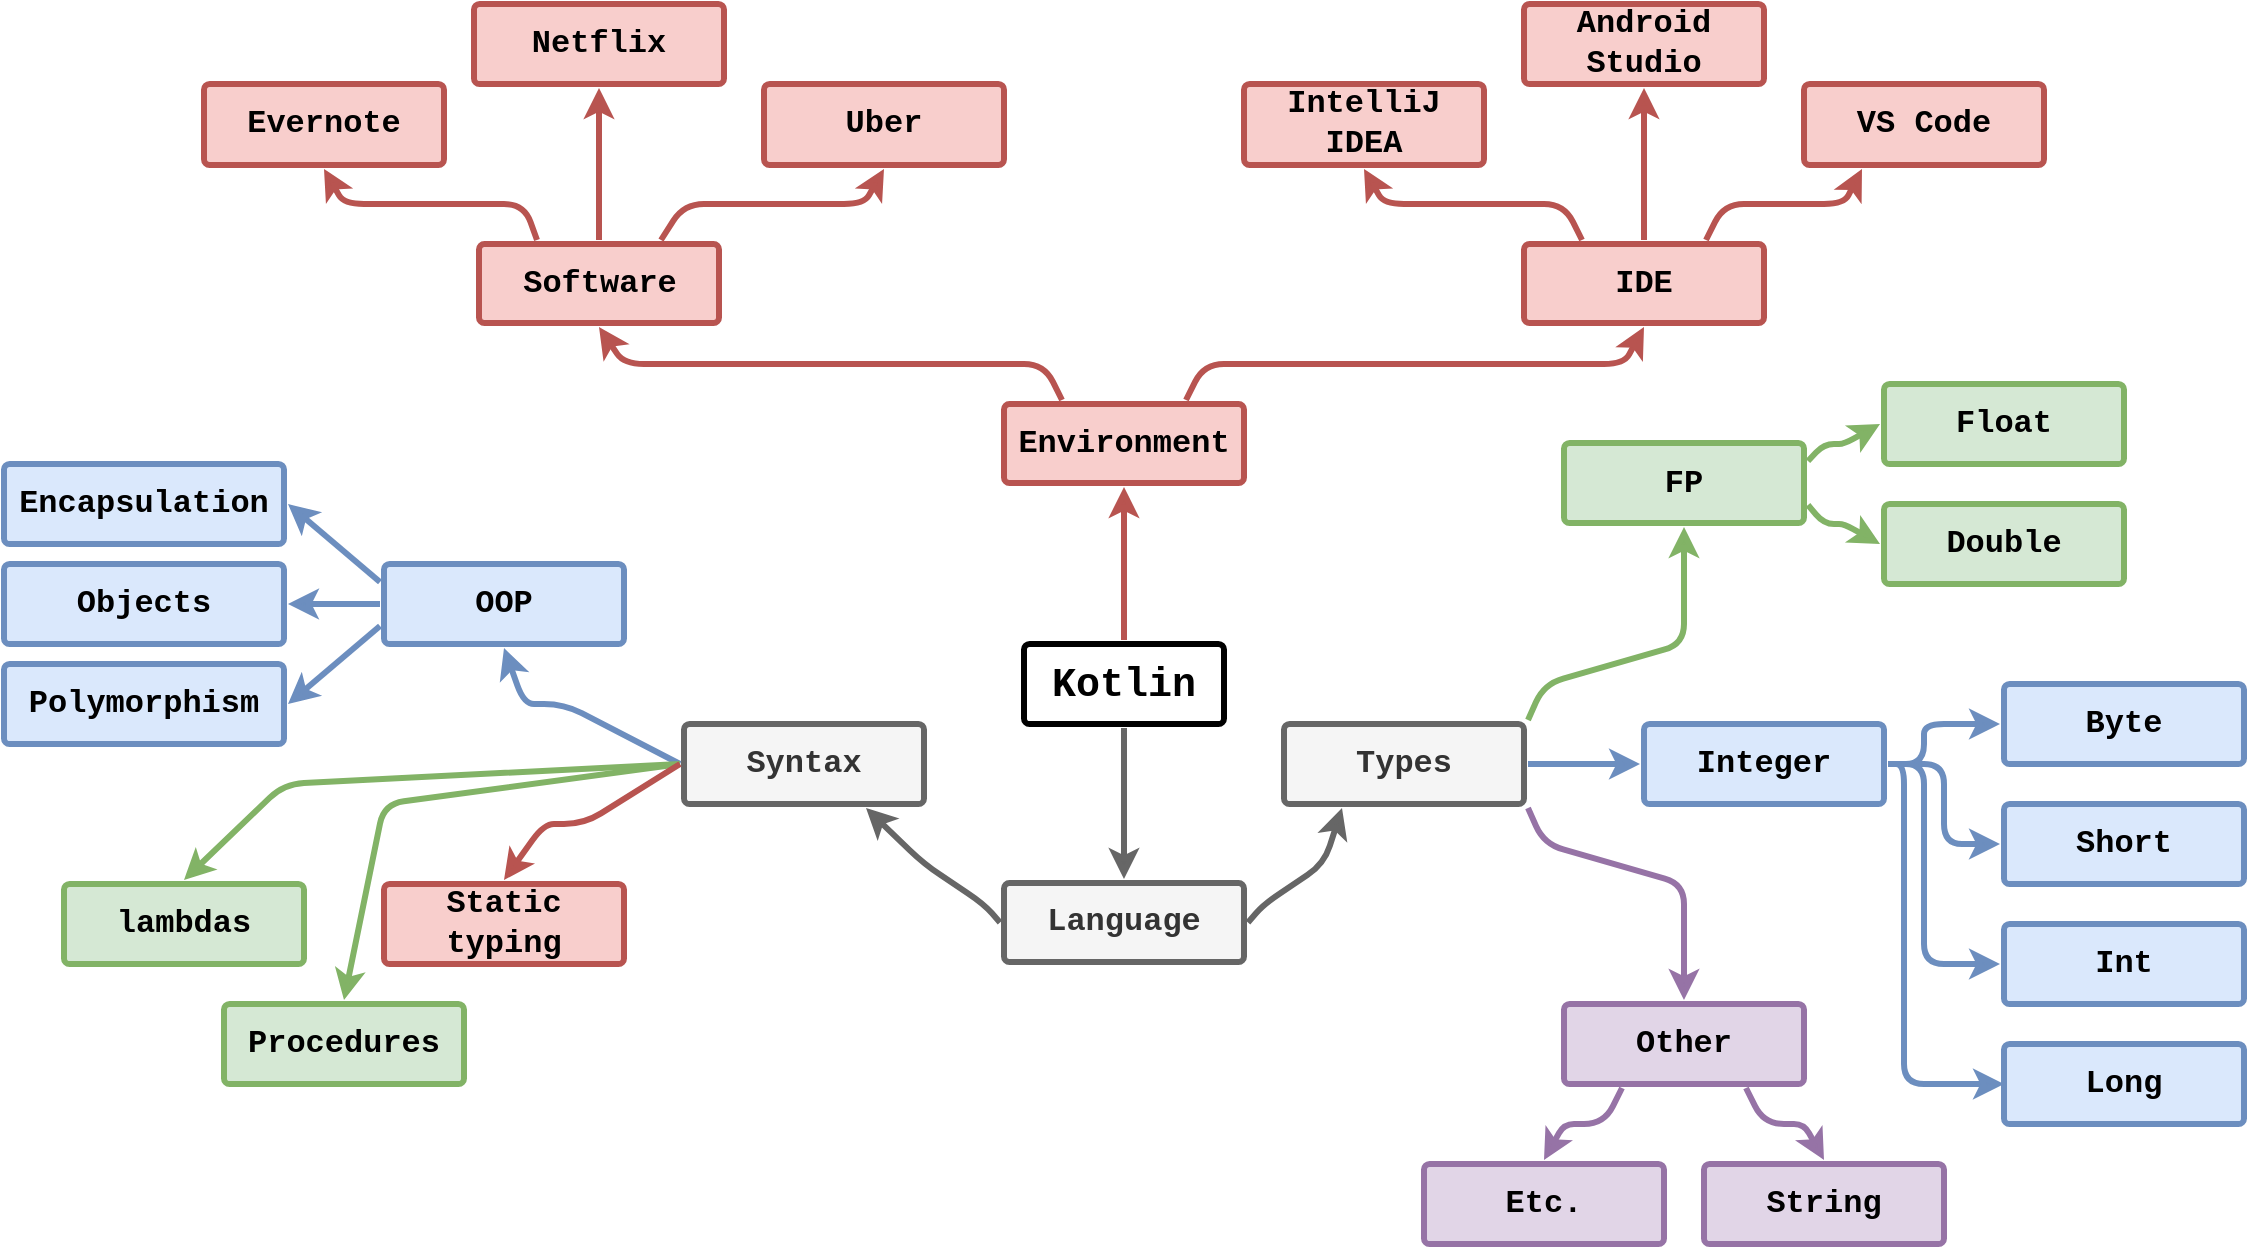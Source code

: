<mxfile version="22.1.0" type="github">
  <diagram id="6a731a19-8d31-9384-78a2-239565b7b9f0" name="Page-1">
    <mxGraphModel dx="1062" dy="566" grid="1" gridSize="10" guides="1" tooltips="1" connect="1" arrows="1" fold="1" page="1" pageScale="1" pageWidth="1169" pageHeight="827" background="none" math="0" shadow="0">
      <root>
        <mxCell id="0" />
        <mxCell id="1" parent="0" />
        <mxCell id="1745" value="" style="edgeStyle=none;rounded=1;jumpStyle=none;html=1;shadow=0;labelBackgroundColor=none;startArrow=none;startFill=0;endArrow=classic;endFill=1;jettySize=auto;orthogonalLoop=1;strokeColor=#b85450;strokeWidth=3;fontFamily=Courier New;fontSize=16;fontColor=default;spacing=5;fontStyle=1;exitX=0.25;exitY=0;exitDx=0;exitDy=0;entryX=0.5;entryY=1;entryDx=0;entryDy=0;fillColor=#f8cecc;" parent="1" source="BuEvshFohfWNwcxQu9Q5-1786" target="1764" edge="1">
          <mxGeometry relative="1" as="geometry">
            <mxPoint x="585.0" y="208" as="sourcePoint" />
            <mxPoint x="536" y="130" as="targetPoint" />
            <Array as="points">
              <mxPoint x="540" y="260" />
              <mxPoint x="330" y="260" />
            </Array>
          </mxGeometry>
        </mxCell>
        <mxCell id="1746" value="" style="edgeStyle=none;rounded=1;jumpStyle=none;html=1;shadow=0;labelBackgroundColor=none;startArrow=none;startFill=0;endArrow=classic;endFill=1;jettySize=auto;orthogonalLoop=1;strokeColor=#666666;strokeWidth=3;fontFamily=Courier New;fontSize=16;fontColor=default;spacing=5;fontStyle=1;fillColor=#f5f5f5;entryX=0.25;entryY=1;entryDx=0;entryDy=0;exitX=1;exitY=0.5;exitDx=0;exitDy=0;" parent="1" source="BuEvshFohfWNwcxQu9Q5-1799" target="1771" edge="1">
          <mxGeometry relative="1" as="geometry">
            <mxPoint x="600" y="560" as="sourcePoint" />
            <Array as="points">
              <mxPoint x="650" y="530" />
              <mxPoint x="680" y="510" />
            </Array>
          </mxGeometry>
        </mxCell>
        <mxCell id="1747" value="" style="edgeStyle=none;rounded=1;jumpStyle=none;html=1;shadow=0;labelBackgroundColor=none;startArrow=none;startFill=0;endArrow=classic;endFill=1;jettySize=auto;orthogonalLoop=1;strokeWidth=3;fontFamily=Courier New;fontSize=16;fontColor=default;spacing=5;fontStyle=1;entryX=0.5;entryY=0;entryDx=0;entryDy=0;fillColor=#f5f5f5;strokeColor=#666666;" parent="1" source="1749" target="BuEvshFohfWNwcxQu9Q5-1799" edge="1">
          <mxGeometry relative="1" as="geometry">
            <mxPoint x="571.773" y="568.5" as="targetPoint" />
          </mxGeometry>
        </mxCell>
        <mxCell id="1749" value="Kotlin" style="rounded=1;whiteSpace=wrap;html=1;shadow=0;labelBackgroundColor=none;strokeWidth=3;fontFamily=Courier New;fontSize=20;align=center;fontStyle=1;spacing=5;arcSize=7;perimeterSpacing=2;" parent="1" vertex="1">
          <mxGeometry x="530" y="400" width="100" height="40" as="geometry" />
        </mxCell>
        <mxCell id="1764" value="Software" style="rounded=1;whiteSpace=wrap;html=1;shadow=0;labelBackgroundColor=none;strokeColor=#b85450;strokeWidth=3;fillColor=#f8cecc;fontFamily=Courier New;fontSize=16;align=center;spacing=5;fontStyle=1;arcSize=7;perimeterSpacing=2;" parent="1" vertex="1">
          <mxGeometry x="257.5" y="200" width="120" height="39.5" as="geometry" />
        </mxCell>
        <mxCell id="1765" value="Uber" style="rounded=1;whiteSpace=wrap;html=1;shadow=0;labelBackgroundColor=none;strokeColor=#b85450;strokeWidth=3;fillColor=#f8cecc;fontFamily=Courier New;fontSize=16;align=center;spacing=5;arcSize=7;perimeterSpacing=2;fontStyle=1;" parent="1" vertex="1">
          <mxGeometry x="400" y="120" width="120" height="40.5" as="geometry" />
        </mxCell>
        <mxCell id="1766" value="" style="edgeStyle=none;rounded=1;jumpStyle=none;html=1;shadow=0;labelBackgroundColor=none;startArrow=none;startFill=0;endArrow=classic;endFill=1;jettySize=auto;orthogonalLoop=1;strokeColor=#b85450;strokeWidth=3;fontFamily=Courier New;fontSize=16;fontColor=default;spacing=5;fontStyle=1;entryX=0.5;entryY=1;entryDx=0;entryDy=0;exitX=0.75;exitY=0;exitDx=0;exitDy=0;fillColor=#f8cecc;" parent="1" source="1764" target="1765" edge="1">
          <mxGeometry relative="1" as="geometry">
            <Array as="points">
              <mxPoint x="360" y="180" />
              <mxPoint x="450" y="180" />
            </Array>
          </mxGeometry>
        </mxCell>
        <mxCell id="1767" value="Netflix" style="rounded=1;whiteSpace=wrap;html=1;shadow=0;labelBackgroundColor=none;strokeColor=#b85450;strokeWidth=3;fillColor=#f8cecc;fontFamily=Courier New;fontSize=16;align=center;spacing=5;arcSize=7;perimeterSpacing=2;fontStyle=1;" parent="1" vertex="1">
          <mxGeometry x="255" y="80" width="125" height="40" as="geometry" />
        </mxCell>
        <mxCell id="1768" value="" style="edgeStyle=none;rounded=1;jumpStyle=none;html=1;shadow=0;labelBackgroundColor=none;startArrow=none;startFill=0;endArrow=classic;endFill=1;jettySize=auto;orthogonalLoop=1;strokeColor=#b85450;strokeWidth=3;fontFamily=Courier New;fontSize=16;fontColor=default;spacing=5;fontStyle=1;entryX=0.5;entryY=1;entryDx=0;entryDy=0;exitX=0.5;exitY=0;exitDx=0;exitDy=0;fillColor=#f8cecc;" parent="1" source="1764" target="1767" edge="1">
          <mxGeometry relative="1" as="geometry">
            <mxPoint x="340" y="170" as="sourcePoint" />
          </mxGeometry>
        </mxCell>
        <mxCell id="1769" value="Evernote" style="rounded=1;whiteSpace=wrap;html=1;shadow=0;labelBackgroundColor=none;strokeColor=#b85450;strokeWidth=3;fillColor=#f8cecc;fontFamily=Courier New;fontSize=16;align=center;spacing=5;arcSize=7;perimeterSpacing=2;fontStyle=1;" parent="1" vertex="1">
          <mxGeometry x="120" y="120" width="120" height="40.5" as="geometry" />
        </mxCell>
        <mxCell id="1770" value="" style="edgeStyle=none;rounded=1;jumpStyle=none;html=1;shadow=0;labelBackgroundColor=none;startArrow=none;startFill=0;endArrow=classic;endFill=1;jettySize=auto;orthogonalLoop=1;strokeColor=#b85450;strokeWidth=3;fontFamily=Courier New;fontSize=16;fontColor=default;spacing=5;fontStyle=1;entryX=0.5;entryY=1;entryDx=0;entryDy=0;exitX=0.25;exitY=0;exitDx=0;exitDy=0;fillColor=#f8cecc;" parent="1" source="1764" target="1769" edge="1">
          <mxGeometry relative="1" as="geometry">
            <Array as="points">
              <mxPoint x="280" y="180" />
              <mxPoint x="190" y="180" />
            </Array>
          </mxGeometry>
        </mxCell>
        <mxCell id="1771" value="Types" style="rounded=1;whiteSpace=wrap;html=1;shadow=0;labelBackgroundColor=none;strokeWidth=3;fontFamily=Courier New;fontSize=16;align=center;spacing=5;fontStyle=1;arcSize=7;perimeterSpacing=2;fillColor=#f5f5f5;strokeColor=#666666;fontColor=#333333;" parent="1" vertex="1">
          <mxGeometry x="660" y="440" width="120" height="40" as="geometry" />
        </mxCell>
        <mxCell id="1775" value="" style="edgeStyle=none;rounded=1;jumpStyle=none;html=1;shadow=0;labelBackgroundColor=none;startArrow=none;startFill=0;jettySize=auto;orthogonalLoop=1;strokeWidth=3;fontFamily=Courier New;fontSize=16;fontColor=default;spacing=5;fontStyle=1;exitX=1;exitY=1;exitDx=0;exitDy=0;entryX=0.5;entryY=0;entryDx=0;entryDy=0;fillColor=#e1d5e7;strokeColor=#9673a6;" parent="1" source="1771" target="BuEvshFohfWNwcxQu9Q5-1802" edge="1">
          <mxGeometry relative="1" as="geometry">
            <mxPoint x="860" y="470" as="targetPoint" />
            <Array as="points">
              <mxPoint x="790" y="500" />
              <mxPoint x="860" y="520" />
            </Array>
          </mxGeometry>
        </mxCell>
        <mxCell id="1777" value="" style="edgeStyle=none;rounded=1;jumpStyle=none;html=1;shadow=0;labelBackgroundColor=none;startArrow=none;startFill=0;jettySize=auto;orthogonalLoop=1;strokeWidth=3;fontFamily=Courier New;fontSize=16;fontColor=default;spacing=5;fontStyle=1;exitX=1;exitY=0.5;exitDx=0;exitDy=0;entryX=0;entryY=0.5;entryDx=0;entryDy=0;fillColor=#dae8fc;strokeColor=#6c8ebf;" parent="1" source="1771" target="BuEvshFohfWNwcxQu9Q5-1801" edge="1">
          <mxGeometry relative="1" as="geometry">
            <mxPoint x="880" y="410" as="targetPoint" />
          </mxGeometry>
        </mxCell>
        <mxCell id="1779" value="" style="edgeStyle=none;rounded=1;jumpStyle=none;html=1;shadow=0;labelBackgroundColor=none;startArrow=none;startFill=0;jettySize=auto;orthogonalLoop=1;strokeWidth=3;fontFamily=Courier New;fontSize=16;fontColor=default;spacing=5;fontStyle=1;entryX=0.5;entryY=1;entryDx=0;entryDy=0;exitX=1;exitY=0;exitDx=0;exitDy=0;fillColor=#d5e8d4;strokeColor=#82b366;" parent="1" source="1771" target="BuEvshFohfWNwcxQu9Q5-1800" edge="1">
          <mxGeometry relative="1" as="geometry">
            <mxPoint x="912.612" y="306.5" as="targetPoint" />
            <Array as="points">
              <mxPoint x="790" y="420" />
              <mxPoint x="860" y="400" />
            </Array>
          </mxGeometry>
        </mxCell>
        <mxCell id="BuEvshFohfWNwcxQu9Q5-1785" value="" style="edgeStyle=none;rounded=1;jumpStyle=none;html=1;shadow=0;labelBackgroundColor=none;startArrow=none;startFill=0;endArrow=classic;endFill=1;jettySize=auto;orthogonalLoop=1;strokeWidth=3;fontFamily=Courier New;fontSize=16;fontColor=default;spacing=5;fontStyle=1;exitX=0.5;exitY=0;exitDx=0;exitDy=0;entryX=0.5;entryY=1;entryDx=0;entryDy=0;fillColor=#f8cecc;strokeColor=#b85450;" edge="1" parent="1" source="1749" target="BuEvshFohfWNwcxQu9Q5-1786">
          <mxGeometry relative="1" as="geometry">
            <mxPoint x="645" y="268.0" as="sourcePoint" />
            <mxPoint x="665" y="190" as="targetPoint" />
          </mxGeometry>
        </mxCell>
        <mxCell id="BuEvshFohfWNwcxQu9Q5-1786" value="Environment" style="rounded=1;whiteSpace=wrap;html=1;shadow=0;labelBackgroundColor=none;strokeWidth=3;fontFamily=Courier New;fontSize=16;align=center;spacing=5;fontStyle=1;arcSize=7;perimeterSpacing=2;fillColor=#f8cecc;strokeColor=#b85450;" vertex="1" parent="1">
          <mxGeometry x="520" y="280" width="120" height="39.5" as="geometry" />
        </mxCell>
        <mxCell id="BuEvshFohfWNwcxQu9Q5-1789" value="" style="edgeStyle=none;rounded=1;jumpStyle=none;html=1;shadow=0;labelBackgroundColor=none;startArrow=none;startFill=0;endArrow=classic;endFill=1;jettySize=auto;orthogonalLoop=1;strokeColor=#b85450;strokeWidth=3;fontFamily=Courier New;fontSize=16;fontColor=default;spacing=5;fontStyle=1;entryX=0.5;entryY=1;entryDx=0;entryDy=0;exitX=0.75;exitY=0;exitDx=0;exitDy=0;fillColor=#f8cecc;" edge="1" parent="1" source="BuEvshFohfWNwcxQu9Q5-1786" target="BuEvshFohfWNwcxQu9Q5-1790">
          <mxGeometry relative="1" as="geometry">
            <mxPoint x="630" y="260" as="sourcePoint" />
            <mxPoint x="640" y="260" as="targetPoint" />
            <Array as="points">
              <mxPoint x="620" y="260" />
              <mxPoint x="830" y="260" />
            </Array>
          </mxGeometry>
        </mxCell>
        <mxCell id="BuEvshFohfWNwcxQu9Q5-1790" value="IDE" style="rounded=1;whiteSpace=wrap;html=1;shadow=0;labelBackgroundColor=none;strokeColor=#b85450;strokeWidth=3;fillColor=#f8cecc;fontFamily=Courier New;fontSize=16;align=center;spacing=5;fontStyle=1;arcSize=7;perimeterSpacing=2;" vertex="1" parent="1">
          <mxGeometry x="780" y="200" width="120" height="39.5" as="geometry" />
        </mxCell>
        <mxCell id="BuEvshFohfWNwcxQu9Q5-1791" value="VS Code" style="rounded=1;whiteSpace=wrap;html=1;shadow=0;labelBackgroundColor=none;strokeColor=#b85450;strokeWidth=3;fillColor=#f8cecc;fontFamily=Courier New;fontSize=16;align=center;spacing=5;arcSize=7;perimeterSpacing=2;fontStyle=1" vertex="1" parent="1">
          <mxGeometry x="920" y="120" width="120" height="40.5" as="geometry" />
        </mxCell>
        <mxCell id="BuEvshFohfWNwcxQu9Q5-1792" value="" style="edgeStyle=none;rounded=1;jumpStyle=none;html=1;shadow=0;labelBackgroundColor=none;startArrow=none;startFill=0;endArrow=classic;endFill=1;jettySize=auto;orthogonalLoop=1;strokeColor=#b85450;strokeWidth=3;fontFamily=Courier New;fontSize=16;fontColor=default;spacing=5;fontStyle=1;exitX=0.75;exitY=0;exitDx=0;exitDy=0;fillColor=#f8cecc;entryX=0.25;entryY=1;entryDx=0;entryDy=0;" edge="1" parent="1" target="BuEvshFohfWNwcxQu9Q5-1791" source="BuEvshFohfWNwcxQu9Q5-1790">
          <mxGeometry relative="1" as="geometry">
            <mxPoint x="900" y="150" as="sourcePoint" />
            <Array as="points">
              <mxPoint x="880" y="180" />
              <mxPoint x="940" y="180" />
            </Array>
          </mxGeometry>
        </mxCell>
        <mxCell id="BuEvshFohfWNwcxQu9Q5-1793" value="Android Studio" style="rounded=1;whiteSpace=wrap;html=1;shadow=0;labelBackgroundColor=none;strokeColor=#b85450;strokeWidth=3;fillColor=#f8cecc;fontFamily=Courier New;fontSize=16;align=center;spacing=5;arcSize=7;perimeterSpacing=2;fontStyle=1" vertex="1" parent="1">
          <mxGeometry x="780" y="80" width="120" height="40" as="geometry" />
        </mxCell>
        <mxCell id="BuEvshFohfWNwcxQu9Q5-1794" value="" style="edgeStyle=none;rounded=1;jumpStyle=none;html=1;shadow=0;labelBackgroundColor=none;startArrow=none;startFill=0;endArrow=classic;endFill=1;jettySize=auto;orthogonalLoop=1;strokeColor=#b85450;strokeWidth=3;fontFamily=Courier New;fontSize=16;fontColor=default;spacing=5;fontStyle=1;exitX=0.5;exitY=0;exitDx=0;exitDy=0;entryX=0.5;entryY=1;entryDx=0;entryDy=0;fillColor=#f8cecc;" edge="1" parent="1" target="BuEvshFohfWNwcxQu9Q5-1793" source="BuEvshFohfWNwcxQu9Q5-1790">
          <mxGeometry relative="1" as="geometry">
            <mxPoint x="860" y="160" as="sourcePoint" />
            <mxPoint x="850" y="140" as="targetPoint" />
          </mxGeometry>
        </mxCell>
        <mxCell id="BuEvshFohfWNwcxQu9Q5-1795" value="" style="edgeStyle=none;rounded=1;jumpStyle=none;html=1;shadow=0;labelBackgroundColor=none;startArrow=none;startFill=0;endArrow=classic;endFill=1;jettySize=auto;orthogonalLoop=1;strokeColor=#b85450;strokeWidth=3;fontFamily=Courier New;fontSize=16;fontColor=default;spacing=5;fontStyle=1;entryX=0.5;entryY=1;entryDx=0;entryDy=0;exitX=0.25;exitY=0;exitDx=0;exitDy=0;fillColor=#f8cecc;" edge="1" parent="1" source="BuEvshFohfWNwcxQu9Q5-1790" target="BuEvshFohfWNwcxQu9Q5-1796">
          <mxGeometry relative="1" as="geometry">
            <mxPoint x="780" y="160" as="sourcePoint" />
            <mxPoint x="720" y="153" as="targetPoint" />
            <Array as="points">
              <mxPoint x="800" y="180" />
              <mxPoint x="710" y="180" />
            </Array>
          </mxGeometry>
        </mxCell>
        <mxCell id="BuEvshFohfWNwcxQu9Q5-1796" value="IntelliJ IDEA" style="rounded=1;whiteSpace=wrap;html=1;shadow=0;labelBackgroundColor=none;strokeColor=#b85450;strokeWidth=3;fillColor=#f8cecc;fontFamily=Courier New;fontSize=16;align=center;spacing=5;arcSize=7;perimeterSpacing=2;fontStyle=1" vertex="1" parent="1">
          <mxGeometry x="640" y="120" width="120" height="40.5" as="geometry" />
        </mxCell>
        <mxCell id="BuEvshFohfWNwcxQu9Q5-1799" value="Language" style="rounded=1;whiteSpace=wrap;html=1;shadow=0;labelBackgroundColor=none;strokeWidth=3;fontFamily=Courier New;fontSize=16;align=center;spacing=5;fontStyle=1;arcSize=7;perimeterSpacing=2;fillColor=#f5f5f5;fontColor=#333333;strokeColor=#666666;" vertex="1" parent="1">
          <mxGeometry x="520" y="519.5" width="120" height="39.5" as="geometry" />
        </mxCell>
        <mxCell id="BuEvshFohfWNwcxQu9Q5-1800" value="FP" style="rounded=1;whiteSpace=wrap;html=1;shadow=0;labelBackgroundColor=none;strokeColor=#82b366;strokeWidth=3;fillColor=#d5e8d4;fontFamily=Courier New;fontSize=16;align=center;spacing=5;fontStyle=1;arcSize=7;perimeterSpacing=2;" vertex="1" parent="1">
          <mxGeometry x="800" y="299.5" width="120" height="40" as="geometry" />
        </mxCell>
        <mxCell id="BuEvshFohfWNwcxQu9Q5-1801" value="Integer" style="rounded=1;whiteSpace=wrap;html=1;shadow=0;labelBackgroundColor=none;strokeColor=#6c8ebf;strokeWidth=3;fillColor=#dae8fc;fontFamily=Courier New;fontSize=16;align=center;spacing=5;fontStyle=1;arcSize=7;perimeterSpacing=2;" vertex="1" parent="1">
          <mxGeometry x="840" y="440" width="120" height="40" as="geometry" />
        </mxCell>
        <mxCell id="BuEvshFohfWNwcxQu9Q5-1802" value="Other" style="rounded=1;whiteSpace=wrap;html=1;shadow=0;labelBackgroundColor=none;strokeColor=#9673a6;strokeWidth=3;fillColor=#e1d5e7;fontFamily=Courier New;fontSize=16;align=center;spacing=5;fontStyle=1;arcSize=7;perimeterSpacing=2;" vertex="1" parent="1">
          <mxGeometry x="800" y="580" width="120" height="40" as="geometry" />
        </mxCell>
        <mxCell id="BuEvshFohfWNwcxQu9Q5-1803" value="Double" style="rounded=1;whiteSpace=wrap;html=1;shadow=0;labelBackgroundColor=none;strokeColor=#82b366;strokeWidth=3;fillColor=#d5e8d4;fontFamily=Courier New;fontSize=16;align=center;spacing=5;fontStyle=1;arcSize=7;perimeterSpacing=2;" vertex="1" parent="1">
          <mxGeometry x="960" y="330" width="120" height="40" as="geometry" />
        </mxCell>
        <mxCell id="BuEvshFohfWNwcxQu9Q5-1804" value="Float" style="rounded=1;whiteSpace=wrap;html=1;shadow=0;labelBackgroundColor=none;strokeColor=#82b366;strokeWidth=3;fillColor=#d5e8d4;fontFamily=Courier New;fontSize=16;align=center;spacing=5;fontStyle=1;arcSize=7;perimeterSpacing=2;" vertex="1" parent="1">
          <mxGeometry x="960" y="270" width="120" height="40" as="geometry" />
        </mxCell>
        <mxCell id="BuEvshFohfWNwcxQu9Q5-1805" value="" style="edgeStyle=none;rounded=1;jumpStyle=none;html=1;shadow=0;labelBackgroundColor=none;startArrow=none;startFill=0;jettySize=auto;orthogonalLoop=1;strokeColor=#82b366;strokeWidth=3;fontFamily=Courier New;fontSize=16;fontColor=default;spacing=5;fontStyle=1;fillColor=#d5e8d4;exitX=1;exitY=0.75;exitDx=0;exitDy=0;entryX=0;entryY=0.5;entryDx=0;entryDy=0;" edge="1" parent="1" source="BuEvshFohfWNwcxQu9Q5-1800" target="BuEvshFohfWNwcxQu9Q5-1803">
          <mxGeometry relative="1" as="geometry">
            <mxPoint x="951" y="269" as="sourcePoint" />
            <mxPoint x="987" y="269" as="targetPoint" />
            <Array as="points">
              <mxPoint x="930" y="340" />
              <mxPoint x="940" y="340" />
            </Array>
          </mxGeometry>
        </mxCell>
        <mxCell id="BuEvshFohfWNwcxQu9Q5-1806" value="" style="edgeStyle=none;rounded=1;jumpStyle=none;html=1;shadow=0;labelBackgroundColor=none;startArrow=none;startFill=0;jettySize=auto;orthogonalLoop=1;strokeColor=#82b366;strokeWidth=3;fontFamily=Courier New;fontSize=16;fontColor=default;spacing=5;fontStyle=1;fillColor=#d5e8d4;exitX=1;exitY=0.25;exitDx=0;exitDy=0;entryX=0;entryY=0.5;entryDx=0;entryDy=0;" edge="1" parent="1" source="BuEvshFohfWNwcxQu9Q5-1800" target="BuEvshFohfWNwcxQu9Q5-1804">
          <mxGeometry relative="1" as="geometry">
            <mxPoint x="951" y="247" as="sourcePoint" />
            <mxPoint x="940" y="270" as="targetPoint" />
            <Array as="points">
              <mxPoint x="930" y="300" />
              <mxPoint x="940" y="300" />
            </Array>
          </mxGeometry>
        </mxCell>
        <mxCell id="BuEvshFohfWNwcxQu9Q5-1807" value="Short" style="rounded=1;whiteSpace=wrap;html=1;shadow=0;labelBackgroundColor=none;strokeColor=#6c8ebf;strokeWidth=3;fillColor=#dae8fc;fontFamily=Courier New;fontSize=16;align=center;spacing=5;fontStyle=1;arcSize=7;perimeterSpacing=2;" vertex="1" parent="1">
          <mxGeometry x="1020" y="480" width="120" height="40" as="geometry" />
        </mxCell>
        <mxCell id="BuEvshFohfWNwcxQu9Q5-1808" value="Byte" style="rounded=1;whiteSpace=wrap;html=1;shadow=0;labelBackgroundColor=none;strokeColor=#6c8ebf;strokeWidth=3;fillColor=#dae8fc;fontFamily=Courier New;fontSize=16;align=center;spacing=5;fontStyle=1;arcSize=7;perimeterSpacing=2;" vertex="1" parent="1">
          <mxGeometry x="1020" y="420" width="120" height="40" as="geometry" />
        </mxCell>
        <mxCell id="BuEvshFohfWNwcxQu9Q5-1809" value="" style="edgeStyle=none;rounded=1;jumpStyle=none;html=1;shadow=0;labelBackgroundColor=none;startArrow=none;startFill=0;jettySize=auto;orthogonalLoop=1;strokeColor=#6c8ebf;strokeWidth=3;fontFamily=Courier New;fontSize=16;fontColor=default;spacing=5;fontStyle=1;fillColor=#dae8fc;exitX=1;exitY=0.5;exitDx=0;exitDy=0;entryX=0;entryY=0.5;entryDx=0;entryDy=0;" edge="1" parent="1" target="BuEvshFohfWNwcxQu9Q5-1807" source="BuEvshFohfWNwcxQu9Q5-1801">
          <mxGeometry relative="1" as="geometry">
            <mxPoint x="990" y="460" as="sourcePoint" />
            <mxPoint x="1055" y="399" as="targetPoint" />
            <Array as="points">
              <mxPoint x="990" y="460" />
              <mxPoint x="990" y="500" />
            </Array>
          </mxGeometry>
        </mxCell>
        <mxCell id="BuEvshFohfWNwcxQu9Q5-1810" value="" style="edgeStyle=none;rounded=1;jumpStyle=none;html=1;shadow=0;labelBackgroundColor=none;startArrow=none;startFill=0;jettySize=auto;orthogonalLoop=1;strokeColor=#6c8ebf;strokeWidth=3;fontFamily=Courier New;fontSize=16;fontColor=default;spacing=5;fontStyle=1;fillColor=#dae8fc;exitX=1;exitY=0.5;exitDx=0;exitDy=0;entryX=0;entryY=0.5;entryDx=0;entryDy=0;" edge="1" parent="1" target="BuEvshFohfWNwcxQu9Q5-1808" source="BuEvshFohfWNwcxQu9Q5-1801">
          <mxGeometry relative="1" as="geometry">
            <mxPoint x="990" y="439" as="sourcePoint" />
            <mxPoint x="1008" y="400" as="targetPoint" />
            <Array as="points">
              <mxPoint x="980" y="460" />
              <mxPoint x="980" y="440" />
            </Array>
          </mxGeometry>
        </mxCell>
        <mxCell id="BuEvshFohfWNwcxQu9Q5-1811" value="Long" style="rounded=1;whiteSpace=wrap;html=1;shadow=0;labelBackgroundColor=none;strokeColor=#6c8ebf;strokeWidth=3;fillColor=#dae8fc;fontFamily=Courier New;fontSize=16;align=center;spacing=5;fontStyle=1;arcSize=7;perimeterSpacing=2;" vertex="1" parent="1">
          <mxGeometry x="1020" y="600" width="120" height="40" as="geometry" />
        </mxCell>
        <mxCell id="BuEvshFohfWNwcxQu9Q5-1812" value="Int" style="rounded=1;whiteSpace=wrap;html=1;shadow=0;labelBackgroundColor=none;strokeColor=#6c8ebf;strokeWidth=3;fillColor=#dae8fc;fontFamily=Courier New;fontSize=16;align=center;spacing=5;fontStyle=1;arcSize=7;perimeterSpacing=2;" vertex="1" parent="1">
          <mxGeometry x="1020" y="540" width="120" height="40" as="geometry" />
        </mxCell>
        <mxCell id="BuEvshFohfWNwcxQu9Q5-1813" value="" style="edgeStyle=none;rounded=1;jumpStyle=none;html=1;shadow=0;labelBackgroundColor=none;startArrow=none;startFill=0;jettySize=auto;orthogonalLoop=1;strokeColor=#6c8ebf;strokeWidth=3;fontFamily=Courier New;fontSize=16;fontColor=default;spacing=5;fontStyle=1;fillColor=#dae8fc;exitX=1;exitY=0.5;exitDx=0;exitDy=0;entryX=0.016;entryY=0.5;entryDx=0;entryDy=0;entryPerimeter=0;" edge="1" parent="1" target="BuEvshFohfWNwcxQu9Q5-1811" source="BuEvshFohfWNwcxQu9Q5-1801">
          <mxGeometry relative="1" as="geometry">
            <mxPoint x="990" y="580" as="sourcePoint" />
            <mxPoint x="1010" y="630" as="targetPoint" />
            <Array as="points">
              <mxPoint x="970" y="460" />
              <mxPoint x="970" y="490" />
              <mxPoint x="970" y="620" />
            </Array>
          </mxGeometry>
        </mxCell>
        <mxCell id="BuEvshFohfWNwcxQu9Q5-1814" value="" style="edgeStyle=none;rounded=1;jumpStyle=none;html=1;shadow=0;labelBackgroundColor=none;startArrow=none;startFill=0;jettySize=auto;orthogonalLoop=1;strokeColor=#6c8ebf;strokeWidth=3;fontFamily=Courier New;fontSize=16;fontColor=default;spacing=5;fontStyle=1;fillColor=#dae8fc;exitX=1;exitY=0.5;exitDx=0;exitDy=0;entryX=0;entryY=0.5;entryDx=0;entryDy=0;" edge="1" parent="1" target="BuEvshFohfWNwcxQu9Q5-1812" source="BuEvshFohfWNwcxQu9Q5-1801">
          <mxGeometry relative="1" as="geometry">
            <mxPoint x="990" y="559" as="sourcePoint" />
            <mxPoint x="1008" y="520" as="targetPoint" />
            <Array as="points">
              <mxPoint x="980" y="460" />
              <mxPoint x="980" y="500" />
              <mxPoint x="980" y="560" />
            </Array>
          </mxGeometry>
        </mxCell>
        <mxCell id="BuEvshFohfWNwcxQu9Q5-1815" value="String" style="rounded=1;whiteSpace=wrap;html=1;shadow=0;labelBackgroundColor=none;strokeColor=#9673a6;strokeWidth=3;fillColor=#e1d5e7;fontFamily=Courier New;fontSize=16;align=center;spacing=5;fontStyle=1;arcSize=7;perimeterSpacing=2;" vertex="1" parent="1">
          <mxGeometry x="870" y="660" width="120" height="40" as="geometry" />
        </mxCell>
        <mxCell id="BuEvshFohfWNwcxQu9Q5-1816" value="Etc." style="rounded=1;whiteSpace=wrap;html=1;shadow=0;labelBackgroundColor=none;strokeColor=#9673a6;strokeWidth=3;fillColor=#e1d5e7;fontFamily=Courier New;fontSize=16;align=center;spacing=5;fontStyle=1;arcSize=7;perimeterSpacing=2;" vertex="1" parent="1">
          <mxGeometry x="730" y="660" width="120" height="40" as="geometry" />
        </mxCell>
        <mxCell id="BuEvshFohfWNwcxQu9Q5-1817" value="" style="edgeStyle=none;rounded=1;jumpStyle=none;html=1;shadow=0;labelBackgroundColor=none;startArrow=none;startFill=0;jettySize=auto;orthogonalLoop=1;strokeColor=#9673a6;strokeWidth=3;fontFamily=Courier New;fontSize=16;fontColor=default;spacing=5;fontStyle=1;fillColor=#e1d5e7;exitX=0.75;exitY=1;exitDx=0;exitDy=0;entryX=0.5;entryY=0;entryDx=0;entryDy=0;" edge="1" parent="1" source="BuEvshFohfWNwcxQu9Q5-1802" target="BuEvshFohfWNwcxQu9Q5-1815">
          <mxGeometry relative="1" as="geometry">
            <mxPoint x="910" y="500" as="sourcePoint" />
            <mxPoint x="938" y="706" as="targetPoint" />
            <Array as="points">
              <mxPoint x="900" y="640" />
              <mxPoint x="920" y="640" />
            </Array>
          </mxGeometry>
        </mxCell>
        <mxCell id="BuEvshFohfWNwcxQu9Q5-1818" value="" style="edgeStyle=none;rounded=1;jumpStyle=none;html=1;shadow=0;labelBackgroundColor=none;startArrow=none;startFill=0;jettySize=auto;orthogonalLoop=1;strokeColor=#9673a6;strokeWidth=3;fontFamily=Courier New;fontSize=16;fontColor=default;spacing=5;fontStyle=1;fillColor=#e1d5e7;exitX=0.25;exitY=1;exitDx=0;exitDy=0;entryX=0.5;entryY=0;entryDx=0;entryDy=0;" edge="1" parent="1" source="BuEvshFohfWNwcxQu9Q5-1802" target="BuEvshFohfWNwcxQu9Q5-1816">
          <mxGeometry relative="1" as="geometry">
            <mxPoint x="585" y="650" as="sourcePoint" />
            <mxPoint x="664" y="696" as="targetPoint" />
            <Array as="points">
              <mxPoint x="820" y="640" />
              <mxPoint x="800" y="640" />
            </Array>
          </mxGeometry>
        </mxCell>
        <mxCell id="BuEvshFohfWNwcxQu9Q5-1819" value="Syntax" style="rounded=1;whiteSpace=wrap;html=1;shadow=0;labelBackgroundColor=none;strokeColor=#666666;strokeWidth=3;fillColor=#f5f5f5;fontFamily=Courier New;fontSize=16;align=center;spacing=5;fontStyle=1;arcSize=7;perimeterSpacing=2;fontColor=#333333;" vertex="1" parent="1">
          <mxGeometry x="360" y="440" width="120" height="40" as="geometry" />
        </mxCell>
        <mxCell id="BuEvshFohfWNwcxQu9Q5-1820" value="" style="edgeStyle=none;rounded=1;jumpStyle=none;html=1;shadow=0;labelBackgroundColor=none;startArrow=none;startFill=0;endArrow=classic;endFill=1;jettySize=auto;orthogonalLoop=1;strokeColor=#666666;strokeWidth=3;fontFamily=Courier New;fontSize=16;fontColor=default;spacing=5;fontStyle=1;entryX=0.75;entryY=1;entryDx=0;entryDy=0;fillColor=#f5f5f5;exitX=0;exitY=0.5;exitDx=0;exitDy=0;" edge="1" parent="1" source="BuEvshFohfWNwcxQu9Q5-1799" target="BuEvshFohfWNwcxQu9Q5-1819">
          <mxGeometry relative="1" as="geometry">
            <mxPoint x="560" y="570" as="sourcePoint" />
            <mxPoint x="440" y="490" as="targetPoint" />
            <Array as="points">
              <mxPoint x="510" y="530" />
              <mxPoint x="480" y="510" />
            </Array>
          </mxGeometry>
        </mxCell>
        <mxCell id="BuEvshFohfWNwcxQu9Q5-1821" value="" style="edgeStyle=none;rounded=1;jumpStyle=none;html=1;shadow=0;labelBackgroundColor=none;startArrow=none;startFill=0;jettySize=auto;orthogonalLoop=1;strokeWidth=3;fontFamily=Courier New;fontSize=16;fontColor=default;spacing=5;fontStyle=1;exitX=0;exitY=0.5;exitDx=0;exitDy=0;fillColor=#d5e8d4;strokeColor=#82b366;entryX=0.5;entryY=0;entryDx=0;entryDy=0;" edge="1" parent="1" target="BuEvshFohfWNwcxQu9Q5-1853" source="BuEvshFohfWNwcxQu9Q5-1819">
          <mxGeometry relative="1" as="geometry">
            <mxPoint x="-188" y="551.5" as="sourcePoint" />
            <mxPoint x="250" y="480" as="targetPoint" />
            <Array as="points">
              <mxPoint x="210" y="480" />
            </Array>
          </mxGeometry>
        </mxCell>
        <mxCell id="BuEvshFohfWNwcxQu9Q5-1822" value="" style="edgeStyle=none;rounded=1;jumpStyle=none;html=1;shadow=0;labelBackgroundColor=none;startArrow=none;startFill=0;jettySize=auto;orthogonalLoop=1;strokeWidth=3;fontFamily=Courier New;fontSize=16;fontColor=default;spacing=5;fontStyle=1;exitX=0;exitY=0.75;exitDx=0;exitDy=0;fillColor=#dae8fc;strokeColor=#6c8ebf;entryX=1;entryY=0.5;entryDx=0;entryDy=0;" edge="1" parent="1" target="BuEvshFohfWNwcxQu9Q5-1848" source="BuEvshFohfWNwcxQu9Q5-1824">
          <mxGeometry relative="1" as="geometry">
            <mxPoint x="-288" y="529.5" as="sourcePoint" />
            <mxPoint x="150" y="440" as="targetPoint" />
          </mxGeometry>
        </mxCell>
        <mxCell id="BuEvshFohfWNwcxQu9Q5-1823" value="" style="edgeStyle=none;rounded=1;jumpStyle=none;html=1;shadow=0;labelBackgroundColor=none;startArrow=none;startFill=0;jettySize=auto;orthogonalLoop=1;strokeWidth=3;fontFamily=Courier New;fontSize=16;fontColor=default;spacing=5;fontStyle=1;entryX=0.5;entryY=1;entryDx=0;entryDy=0;exitX=0;exitY=0.5;exitDx=0;exitDy=0;fillColor=#dae8fc;strokeColor=#6c8ebf;" edge="1" parent="1" target="BuEvshFohfWNwcxQu9Q5-1824" source="BuEvshFohfWNwcxQu9Q5-1819">
          <mxGeometry relative="1" as="geometry">
            <mxPoint x="318" y="438" as="sourcePoint" />
            <mxPoint x="-157.388" y="336" as="targetPoint" />
            <Array as="points">
              <mxPoint x="300" y="430" />
              <mxPoint x="280" y="430" />
            </Array>
          </mxGeometry>
        </mxCell>
        <mxCell id="BuEvshFohfWNwcxQu9Q5-1824" value="OOP" style="rounded=1;whiteSpace=wrap;html=1;shadow=0;labelBackgroundColor=none;strokeColor=#6c8ebf;strokeWidth=3;fillColor=#dae8fc;fontFamily=Courier New;fontSize=16;align=center;spacing=5;fontStyle=1;arcSize=7;perimeterSpacing=2;" vertex="1" parent="1">
          <mxGeometry x="210" y="360" width="120" height="40" as="geometry" />
        </mxCell>
        <mxCell id="BuEvshFohfWNwcxQu9Q5-1826" value="lambdas﻿" style="rounded=1;whiteSpace=wrap;html=1;shadow=0;labelBackgroundColor=none;strokeColor=#82b366;strokeWidth=3;fillColor=#d5e8d4;fontFamily=Courier New;fontSize=16;align=center;spacing=5;fontStyle=1;arcSize=7;perimeterSpacing=2;" vertex="1" parent="1">
          <mxGeometry x="50" y="520" width="120" height="40" as="geometry" />
        </mxCell>
        <mxCell id="BuEvshFohfWNwcxQu9Q5-1834" value="Static typing" style="rounded=1;whiteSpace=wrap;html=1;shadow=0;labelBackgroundColor=none;strokeColor=#b85450;strokeWidth=3;fillColor=#f8cecc;fontFamily=Courier New;fontSize=16;align=center;spacing=5;fontStyle=1;arcSize=7;perimeterSpacing=2;" vertex="1" parent="1">
          <mxGeometry x="210" y="520" width="120" height="40" as="geometry" />
        </mxCell>
        <mxCell id="BuEvshFohfWNwcxQu9Q5-1841" value="" style="edgeStyle=none;rounded=1;jumpStyle=none;html=1;shadow=0;labelBackgroundColor=none;startArrow=none;startFill=0;jettySize=auto;orthogonalLoop=1;strokeColor=#82b366;strokeWidth=3;fontFamily=Courier New;fontSize=16;fontColor=default;spacing=5;fontStyle=1;fillColor=#d5e8d4;entryX=0.5;entryY=0;entryDx=0;entryDy=0;exitX=0;exitY=0.5;exitDx=0;exitDy=0;" edge="1" parent="1" source="BuEvshFohfWNwcxQu9Q5-1819" target="BuEvshFohfWNwcxQu9Q5-1826">
          <mxGeometry relative="1" as="geometry">
            <mxPoint x="-50" y="610" as="sourcePoint" />
            <mxPoint x="60" y="680" as="targetPoint" />
            <Array as="points">
              <mxPoint x="160" y="470" />
            </Array>
          </mxGeometry>
        </mxCell>
        <mxCell id="BuEvshFohfWNwcxQu9Q5-1843" value="" style="edgeStyle=none;rounded=1;jumpStyle=none;html=1;shadow=0;labelBackgroundColor=none;startArrow=none;startFill=0;jettySize=auto;orthogonalLoop=1;strokeWidth=3;fontFamily=Courier New;fontSize=16;fontColor=default;spacing=5;fontStyle=1;fillColor=#f8cecc;strokeColor=#b85450;entryX=0.5;entryY=0;entryDx=0;entryDy=0;exitX=0;exitY=0.5;exitDx=0;exitDy=0;" edge="1" parent="1" source="BuEvshFohfWNwcxQu9Q5-1819" target="BuEvshFohfWNwcxQu9Q5-1834">
          <mxGeometry relative="1" as="geometry">
            <mxPoint x="350" y="490" as="sourcePoint" />
            <mxPoint x="290" y="544.25" as="targetPoint" />
            <Array as="points">
              <mxPoint x="310" y="490" />
              <mxPoint x="290" y="490" />
            </Array>
          </mxGeometry>
        </mxCell>
        <mxCell id="BuEvshFohfWNwcxQu9Q5-1848" value="Polymorphism" style="rounded=1;whiteSpace=wrap;html=1;shadow=0;labelBackgroundColor=none;strokeColor=#6c8ebf;strokeWidth=3;fillColor=#dae8fc;fontFamily=Courier New;fontSize=16;align=center;spacing=5;fontStyle=1;arcSize=7;perimeterSpacing=2;" vertex="1" parent="1">
          <mxGeometry x="20" y="410" width="140" height="40" as="geometry" />
        </mxCell>
        <mxCell id="BuEvshFohfWNwcxQu9Q5-1849" value="" style="edgeStyle=none;rounded=1;jumpStyle=none;html=1;shadow=0;labelBackgroundColor=none;startArrow=none;startFill=0;jettySize=auto;orthogonalLoop=1;strokeWidth=3;fontFamily=Courier New;fontSize=16;fontColor=default;spacing=5;fontStyle=1;entryX=1;entryY=0.5;entryDx=0;entryDy=0;exitX=0;exitY=0.5;exitDx=0;exitDy=0;fillColor=#dae8fc;strokeColor=#6c8ebf;" edge="1" parent="1" source="BuEvshFohfWNwcxQu9Q5-1824" target="BuEvshFohfWNwcxQu9Q5-1850">
          <mxGeometry relative="1" as="geometry">
            <mxPoint x="-628" y="357.5" as="sourcePoint" />
            <mxPoint x="-497.388" y="186" as="targetPoint" />
          </mxGeometry>
        </mxCell>
        <mxCell id="BuEvshFohfWNwcxQu9Q5-1850" value="Objects" style="rounded=1;whiteSpace=wrap;html=1;shadow=0;labelBackgroundColor=none;strokeColor=#6c8ebf;strokeWidth=3;fillColor=#dae8fc;fontFamily=Courier New;fontSize=16;align=center;spacing=5;fontStyle=1;arcSize=7;perimeterSpacing=2;" vertex="1" parent="1">
          <mxGeometry x="20" y="360" width="140" height="40" as="geometry" />
        </mxCell>
        <mxCell id="BuEvshFohfWNwcxQu9Q5-1851" value="Encapsulation" style="rounded=1;whiteSpace=wrap;html=1;shadow=0;labelBackgroundColor=none;strokeColor=#6c8ebf;strokeWidth=3;fillColor=#dae8fc;fontFamily=Courier New;fontSize=16;align=center;spacing=5;fontStyle=1;arcSize=7;perimeterSpacing=2;" vertex="1" parent="1">
          <mxGeometry x="20" y="310" width="140" height="40" as="geometry" />
        </mxCell>
        <mxCell id="BuEvshFohfWNwcxQu9Q5-1852" value="" style="edgeStyle=none;rounded=1;jumpStyle=none;html=1;shadow=0;labelBackgroundColor=none;startArrow=none;startFill=0;jettySize=auto;orthogonalLoop=1;strokeWidth=3;fontFamily=Courier New;fontSize=16;fontColor=default;spacing=5;fontStyle=1;exitX=0;exitY=0.25;exitDx=0;exitDy=0;fillColor=#dae8fc;strokeColor=#6c8ebf;entryX=1;entryY=0.5;entryDx=0;entryDy=0;" edge="1" parent="1" source="BuEvshFohfWNwcxQu9Q5-1824" target="BuEvshFohfWNwcxQu9Q5-1851">
          <mxGeometry relative="1" as="geometry">
            <mxPoint x="-94" y="385.25" as="sourcePoint" />
            <mxPoint x="-150" y="394.25" as="targetPoint" />
          </mxGeometry>
        </mxCell>
        <mxCell id="BuEvshFohfWNwcxQu9Q5-1853" value="Procedures" style="rounded=1;whiteSpace=wrap;html=1;shadow=0;labelBackgroundColor=none;strokeColor=#82b366;strokeWidth=3;fillColor=#d5e8d4;fontFamily=Courier New;fontSize=16;align=center;spacing=5;fontStyle=1;arcSize=7;perimeterSpacing=2;" vertex="1" parent="1">
          <mxGeometry x="130" y="580" width="120" height="40" as="geometry" />
        </mxCell>
      </root>
    </mxGraphModel>
  </diagram>
</mxfile>
